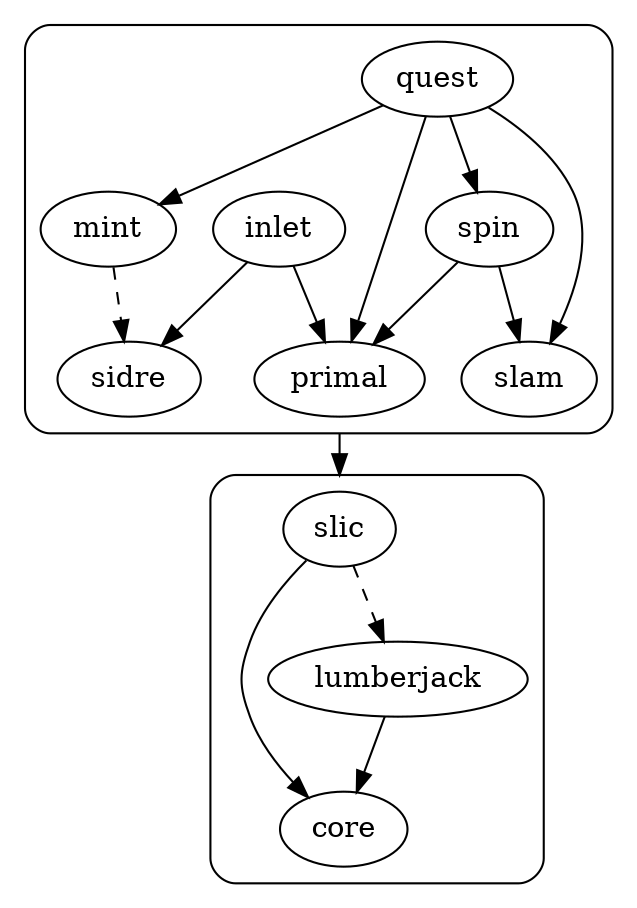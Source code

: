 digraph dependencies {
  compound=true;
  style="rounded";
  subgraph cluster_basic {
    slic -> core;
    slic -> lumberjack [style="dashed"];
    lumberjack -> core;
  }
  subgraph cluster_app {
    quest -> {slam primal mint spin};
    mint -> sidre [style="dashed"];
    spin -> {slam primal};
    inlet -> {sidre primal};
  }
  primal -> slic [ltail=cluster_app, lhead=cluster_basic];
}
